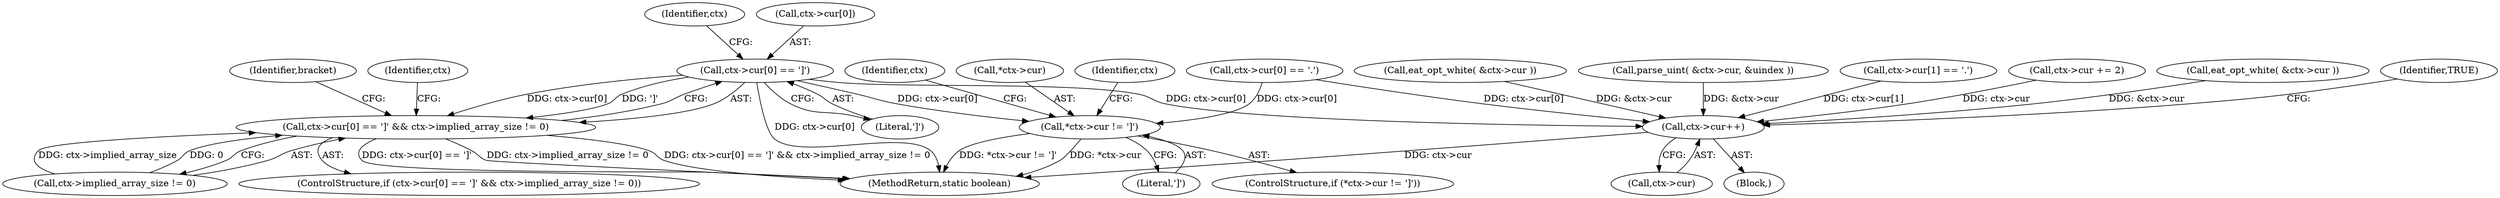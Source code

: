 digraph "0_virglrenderer_e534b51ca3c3cd25f3990589932a9ed711c59b27@array" {
"1001170" [label="(Call,ctx->cur[0] == ']')"];
"1001169" [label="(Call,ctx->cur[0] == ']' && ctx->implied_array_size != 0)"];
"1001279" [label="(Call,*ctx->cur != ']')"];
"1001291" [label="(Call,ctx->cur++)"];
"1001222" [label="(Call,ctx->cur[1] == '.')"];
"1001287" [label="(Identifier,ctx)"];
"1001284" [label="(Literal,']')"];
"1001231" [label="(Call,ctx->cur += 2)"];
"1001278" [label="(ControlStructure,if (*ctx->cur != ']'))"];
"1001215" [label="(Call,ctx->cur[0] == '.')"];
"1001291" [label="(Call,ctx->cur++)"];
"1001179" [label="(Identifier,ctx)"];
"1004155" [label="(MethodReturn,static boolean)"];
"1001208" [label="(Call,eat_opt_white( &ctx->cur ))"];
"1001176" [label="(Literal,']')"];
"1001199" [label="(Identifier,ctx)"];
"1001280" [label="(Call,*ctx->cur)"];
"1001146" [label="(Block,)"];
"1001177" [label="(Call,ctx->implied_array_size != 0)"];
"1001293" [label="(Identifier,ctx)"];
"1001171" [label="(Call,ctx->cur[0])"];
"1001296" [label="(Identifier,TRUE)"];
"1001169" [label="(Call,ctx->cur[0] == ']' && ctx->implied_array_size != 0)"];
"1001168" [label="(ControlStructure,if (ctx->cur[0] == ']' && ctx->implied_array_size != 0))"];
"1001263" [label="(Call,eat_opt_white( &ctx->cur ))"];
"1001160" [label="(Call,parse_uint( &ctx->cur, &uindex ))"];
"1001170" [label="(Call,ctx->cur[0] == ']')"];
"1001279" [label="(Call,*ctx->cur != ']')"];
"1001185" [label="(Identifier,bracket)"];
"1001292" [label="(Call,ctx->cur)"];
"1001170" -> "1001169"  [label="AST: "];
"1001170" -> "1001176"  [label="CFG: "];
"1001171" -> "1001170"  [label="AST: "];
"1001176" -> "1001170"  [label="AST: "];
"1001179" -> "1001170"  [label="CFG: "];
"1001169" -> "1001170"  [label="CFG: "];
"1001170" -> "1004155"  [label="DDG: ctx->cur[0]"];
"1001170" -> "1001169"  [label="DDG: ctx->cur[0]"];
"1001170" -> "1001169"  [label="DDG: ']'"];
"1001170" -> "1001279"  [label="DDG: ctx->cur[0]"];
"1001170" -> "1001291"  [label="DDG: ctx->cur[0]"];
"1001169" -> "1001168"  [label="AST: "];
"1001169" -> "1001177"  [label="CFG: "];
"1001177" -> "1001169"  [label="AST: "];
"1001185" -> "1001169"  [label="CFG: "];
"1001199" -> "1001169"  [label="CFG: "];
"1001169" -> "1004155"  [label="DDG: ctx->cur[0] == ']'"];
"1001169" -> "1004155"  [label="DDG: ctx->implied_array_size != 0"];
"1001169" -> "1004155"  [label="DDG: ctx->cur[0] == ']' && ctx->implied_array_size != 0"];
"1001177" -> "1001169"  [label="DDG: ctx->implied_array_size"];
"1001177" -> "1001169"  [label="DDG: 0"];
"1001279" -> "1001278"  [label="AST: "];
"1001279" -> "1001284"  [label="CFG: "];
"1001280" -> "1001279"  [label="AST: "];
"1001284" -> "1001279"  [label="AST: "];
"1001287" -> "1001279"  [label="CFG: "];
"1001293" -> "1001279"  [label="CFG: "];
"1001279" -> "1004155"  [label="DDG: *ctx->cur"];
"1001279" -> "1004155"  [label="DDG: *ctx->cur != ']'"];
"1001215" -> "1001279"  [label="DDG: ctx->cur[0]"];
"1001291" -> "1001146"  [label="AST: "];
"1001291" -> "1001292"  [label="CFG: "];
"1001292" -> "1001291"  [label="AST: "];
"1001296" -> "1001291"  [label="CFG: "];
"1001291" -> "1004155"  [label="DDG: ctx->cur"];
"1001222" -> "1001291"  [label="DDG: ctx->cur[1]"];
"1001231" -> "1001291"  [label="DDG: ctx->cur"];
"1001208" -> "1001291"  [label="DDG: &ctx->cur"];
"1001160" -> "1001291"  [label="DDG: &ctx->cur"];
"1001263" -> "1001291"  [label="DDG: &ctx->cur"];
"1001215" -> "1001291"  [label="DDG: ctx->cur[0]"];
}
